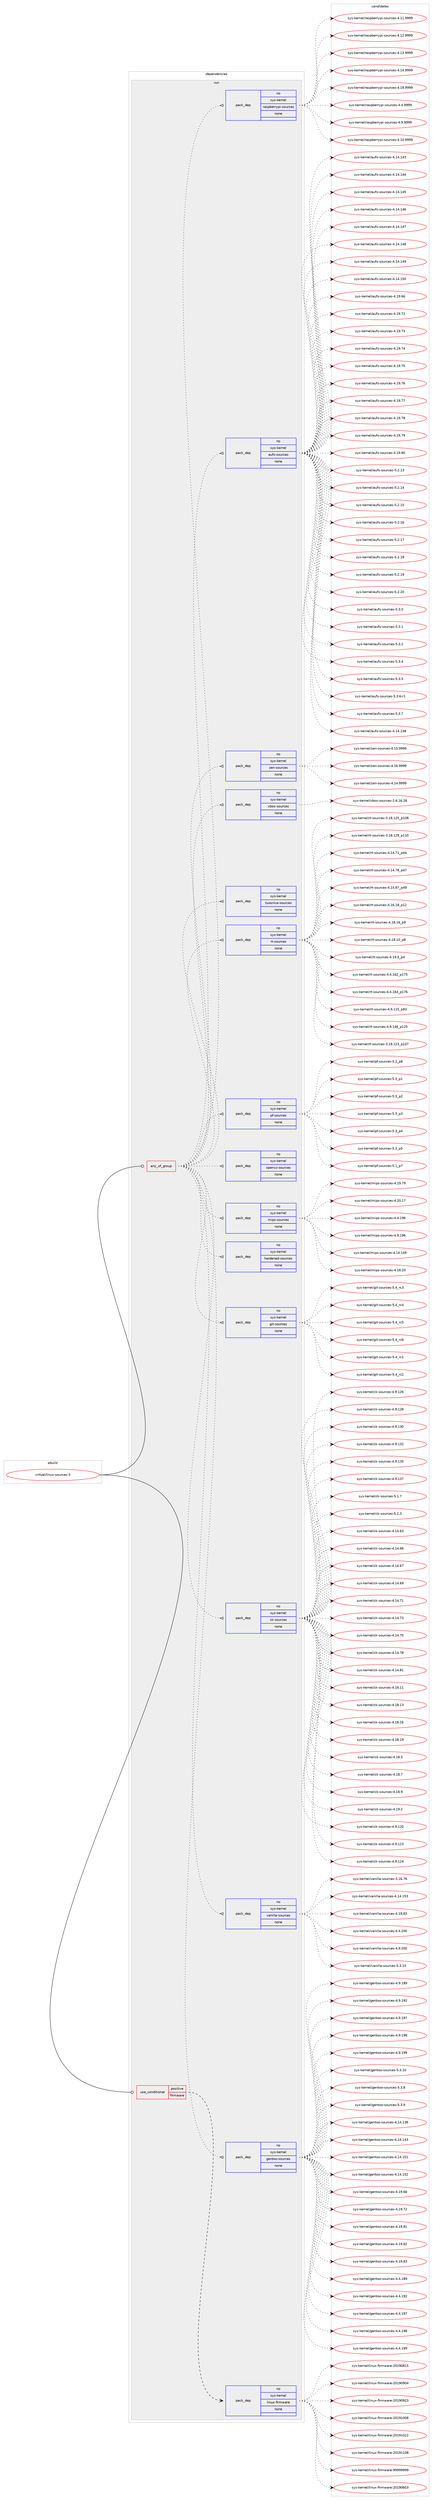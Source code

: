 digraph prolog {

# *************
# Graph options
# *************

newrank=true;
concentrate=true;
compound=true;
graph [rankdir=LR,fontname=Helvetica,fontsize=10,ranksep=1.5];#, ranksep=2.5, nodesep=0.2];
edge  [arrowhead=vee];
node  [fontname=Helvetica,fontsize=10];

# **********
# The ebuild
# **********

subgraph cluster_leftcol {
color=gray;
rank=same;
label=<<i>ebuild</i>>;
id [label="virtual/linux-sources-3", color=red, width=4, href="../virtual/linux-sources-3.svg"];
}

# ****************
# The dependencies
# ****************

subgraph cluster_midcol {
color=gray;
label=<<i>dependencies</i>>;
subgraph cluster_compile {
fillcolor="#eeeeee";
style=filled;
label=<<i>compile</i>>;
}
subgraph cluster_compileandrun {
fillcolor="#eeeeee";
style=filled;
label=<<i>compile and run</i>>;
}
subgraph cluster_run {
fillcolor="#eeeeee";
style=filled;
label=<<i>run</i>>;
subgraph any15357 {
dependency900478 [label=<<TABLE BORDER="0" CELLBORDER="1" CELLSPACING="0" CELLPADDING="4"><TR><TD CELLPADDING="10">any_of_group</TD></TR></TABLE>>, shape=none, color=red];subgraph pack668191 {
dependency900479 [label=<<TABLE BORDER="0" CELLBORDER="1" CELLSPACING="0" CELLPADDING="4" WIDTH="220"><TR><TD ROWSPAN="6" CELLPADDING="30">pack_dep</TD></TR><TR><TD WIDTH="110">no</TD></TR><TR><TD>sys-kernel</TD></TR><TR><TD>gentoo-sources</TD></TR><TR><TD>none</TD></TR><TR><TD></TD></TR></TABLE>>, shape=none, color=blue];
}
dependency900478:e -> dependency900479:w [weight=20,style="dotted",arrowhead="oinv"];
subgraph pack668192 {
dependency900480 [label=<<TABLE BORDER="0" CELLBORDER="1" CELLSPACING="0" CELLPADDING="4" WIDTH="220"><TR><TD ROWSPAN="6" CELLPADDING="30">pack_dep</TD></TR><TR><TD WIDTH="110">no</TD></TR><TR><TD>sys-kernel</TD></TR><TR><TD>vanilla-sources</TD></TR><TR><TD>none</TD></TR><TR><TD></TD></TR></TABLE>>, shape=none, color=blue];
}
dependency900478:e -> dependency900480:w [weight=20,style="dotted",arrowhead="oinv"];
subgraph pack668193 {
dependency900481 [label=<<TABLE BORDER="0" CELLBORDER="1" CELLSPACING="0" CELLPADDING="4" WIDTH="220"><TR><TD ROWSPAN="6" CELLPADDING="30">pack_dep</TD></TR><TR><TD WIDTH="110">no</TD></TR><TR><TD>sys-kernel</TD></TR><TR><TD>ck-sources</TD></TR><TR><TD>none</TD></TR><TR><TD></TD></TR></TABLE>>, shape=none, color=blue];
}
dependency900478:e -> dependency900481:w [weight=20,style="dotted",arrowhead="oinv"];
subgraph pack668194 {
dependency900482 [label=<<TABLE BORDER="0" CELLBORDER="1" CELLSPACING="0" CELLPADDING="4" WIDTH="220"><TR><TD ROWSPAN="6" CELLPADDING="30">pack_dep</TD></TR><TR><TD WIDTH="110">no</TD></TR><TR><TD>sys-kernel</TD></TR><TR><TD>git-sources</TD></TR><TR><TD>none</TD></TR><TR><TD></TD></TR></TABLE>>, shape=none, color=blue];
}
dependency900478:e -> dependency900482:w [weight=20,style="dotted",arrowhead="oinv"];
subgraph pack668195 {
dependency900483 [label=<<TABLE BORDER="0" CELLBORDER="1" CELLSPACING="0" CELLPADDING="4" WIDTH="220"><TR><TD ROWSPAN="6" CELLPADDING="30">pack_dep</TD></TR><TR><TD WIDTH="110">no</TD></TR><TR><TD>sys-kernel</TD></TR><TR><TD>hardened-sources</TD></TR><TR><TD>none</TD></TR><TR><TD></TD></TR></TABLE>>, shape=none, color=blue];
}
dependency900478:e -> dependency900483:w [weight=20,style="dotted",arrowhead="oinv"];
subgraph pack668196 {
dependency900484 [label=<<TABLE BORDER="0" CELLBORDER="1" CELLSPACING="0" CELLPADDING="4" WIDTH="220"><TR><TD ROWSPAN="6" CELLPADDING="30">pack_dep</TD></TR><TR><TD WIDTH="110">no</TD></TR><TR><TD>sys-kernel</TD></TR><TR><TD>mips-sources</TD></TR><TR><TD>none</TD></TR><TR><TD></TD></TR></TABLE>>, shape=none, color=blue];
}
dependency900478:e -> dependency900484:w [weight=20,style="dotted",arrowhead="oinv"];
subgraph pack668197 {
dependency900485 [label=<<TABLE BORDER="0" CELLBORDER="1" CELLSPACING="0" CELLPADDING="4" WIDTH="220"><TR><TD ROWSPAN="6" CELLPADDING="30">pack_dep</TD></TR><TR><TD WIDTH="110">no</TD></TR><TR><TD>sys-kernel</TD></TR><TR><TD>openvz-sources</TD></TR><TR><TD>none</TD></TR><TR><TD></TD></TR></TABLE>>, shape=none, color=blue];
}
dependency900478:e -> dependency900485:w [weight=20,style="dotted",arrowhead="oinv"];
subgraph pack668198 {
dependency900486 [label=<<TABLE BORDER="0" CELLBORDER="1" CELLSPACING="0" CELLPADDING="4" WIDTH="220"><TR><TD ROWSPAN="6" CELLPADDING="30">pack_dep</TD></TR><TR><TD WIDTH="110">no</TD></TR><TR><TD>sys-kernel</TD></TR><TR><TD>pf-sources</TD></TR><TR><TD>none</TD></TR><TR><TD></TD></TR></TABLE>>, shape=none, color=blue];
}
dependency900478:e -> dependency900486:w [weight=20,style="dotted",arrowhead="oinv"];
subgraph pack668199 {
dependency900487 [label=<<TABLE BORDER="0" CELLBORDER="1" CELLSPACING="0" CELLPADDING="4" WIDTH="220"><TR><TD ROWSPAN="6" CELLPADDING="30">pack_dep</TD></TR><TR><TD WIDTH="110">no</TD></TR><TR><TD>sys-kernel</TD></TR><TR><TD>rt-sources</TD></TR><TR><TD>none</TD></TR><TR><TD></TD></TR></TABLE>>, shape=none, color=blue];
}
dependency900478:e -> dependency900487:w [weight=20,style="dotted",arrowhead="oinv"];
subgraph pack668200 {
dependency900488 [label=<<TABLE BORDER="0" CELLBORDER="1" CELLSPACING="0" CELLPADDING="4" WIDTH="220"><TR><TD ROWSPAN="6" CELLPADDING="30">pack_dep</TD></TR><TR><TD WIDTH="110">no</TD></TR><TR><TD>sys-kernel</TD></TR><TR><TD>tuxonice-sources</TD></TR><TR><TD>none</TD></TR><TR><TD></TD></TR></TABLE>>, shape=none, color=blue];
}
dependency900478:e -> dependency900488:w [weight=20,style="dotted",arrowhead="oinv"];
subgraph pack668201 {
dependency900489 [label=<<TABLE BORDER="0" CELLBORDER="1" CELLSPACING="0" CELLPADDING="4" WIDTH="220"><TR><TD ROWSPAN="6" CELLPADDING="30">pack_dep</TD></TR><TR><TD WIDTH="110">no</TD></TR><TR><TD>sys-kernel</TD></TR><TR><TD>xbox-sources</TD></TR><TR><TD>none</TD></TR><TR><TD></TD></TR></TABLE>>, shape=none, color=blue];
}
dependency900478:e -> dependency900489:w [weight=20,style="dotted",arrowhead="oinv"];
subgraph pack668202 {
dependency900490 [label=<<TABLE BORDER="0" CELLBORDER="1" CELLSPACING="0" CELLPADDING="4" WIDTH="220"><TR><TD ROWSPAN="6" CELLPADDING="30">pack_dep</TD></TR><TR><TD WIDTH="110">no</TD></TR><TR><TD>sys-kernel</TD></TR><TR><TD>zen-sources</TD></TR><TR><TD>none</TD></TR><TR><TD></TD></TR></TABLE>>, shape=none, color=blue];
}
dependency900478:e -> dependency900490:w [weight=20,style="dotted",arrowhead="oinv"];
subgraph pack668203 {
dependency900491 [label=<<TABLE BORDER="0" CELLBORDER="1" CELLSPACING="0" CELLPADDING="4" WIDTH="220"><TR><TD ROWSPAN="6" CELLPADDING="30">pack_dep</TD></TR><TR><TD WIDTH="110">no</TD></TR><TR><TD>sys-kernel</TD></TR><TR><TD>aufs-sources</TD></TR><TR><TD>none</TD></TR><TR><TD></TD></TR></TABLE>>, shape=none, color=blue];
}
dependency900478:e -> dependency900491:w [weight=20,style="dotted",arrowhead="oinv"];
subgraph pack668204 {
dependency900492 [label=<<TABLE BORDER="0" CELLBORDER="1" CELLSPACING="0" CELLPADDING="4" WIDTH="220"><TR><TD ROWSPAN="6" CELLPADDING="30">pack_dep</TD></TR><TR><TD WIDTH="110">no</TD></TR><TR><TD>sys-kernel</TD></TR><TR><TD>raspberrypi-sources</TD></TR><TR><TD>none</TD></TR><TR><TD></TD></TR></TABLE>>, shape=none, color=blue];
}
dependency900478:e -> dependency900492:w [weight=20,style="dotted",arrowhead="oinv"];
}
id:e -> dependency900478:w [weight=20,style="solid",arrowhead="odot"];
subgraph cond216366 {
dependency900493 [label=<<TABLE BORDER="0" CELLBORDER="1" CELLSPACING="0" CELLPADDING="4"><TR><TD ROWSPAN="3" CELLPADDING="10">use_conditional</TD></TR><TR><TD>positive</TD></TR><TR><TD>firmware</TD></TR></TABLE>>, shape=none, color=red];
subgraph pack668205 {
dependency900494 [label=<<TABLE BORDER="0" CELLBORDER="1" CELLSPACING="0" CELLPADDING="4" WIDTH="220"><TR><TD ROWSPAN="6" CELLPADDING="30">pack_dep</TD></TR><TR><TD WIDTH="110">no</TD></TR><TR><TD>sys-kernel</TD></TR><TR><TD>linux-firmware</TD></TR><TR><TD>none</TD></TR><TR><TD></TD></TR></TABLE>>, shape=none, color=blue];
}
dependency900493:e -> dependency900494:w [weight=20,style="dashed",arrowhead="vee"];
}
id:e -> dependency900493:w [weight=20,style="solid",arrowhead="odot"];
}
}

# **************
# The candidates
# **************

subgraph cluster_choices {
rank=same;
color=gray;
label=<<i>candidates</i>>;

subgraph choice668191 {
color=black;
nodesep=1;
choice11512111545107101114110101108471031011101161111114511511111711499101115455246495246495156 [label="sys-kernel/gentoo-sources-4.14.138", color=red, width=4,href="../sys-kernel/gentoo-sources-4.14.138.svg"];
choice11512111545107101114110101108471031011101161111114511511111711499101115455246495246495251 [label="sys-kernel/gentoo-sources-4.14.143", color=red, width=4,href="../sys-kernel/gentoo-sources-4.14.143.svg"];
choice11512111545107101114110101108471031011101161111114511511111711499101115455246495246495349 [label="sys-kernel/gentoo-sources-4.14.151", color=red, width=4,href="../sys-kernel/gentoo-sources-4.14.151.svg"];
choice11512111545107101114110101108471031011101161111114511511111711499101115455246495246495350 [label="sys-kernel/gentoo-sources-4.14.152", color=red, width=4,href="../sys-kernel/gentoo-sources-4.14.152.svg"];
choice115121115451071011141101011084710310111011611111145115111117114991011154552464957465454 [label="sys-kernel/gentoo-sources-4.19.66", color=red, width=4,href="../sys-kernel/gentoo-sources-4.19.66.svg"];
choice115121115451071011141101011084710310111011611111145115111117114991011154552464957465550 [label="sys-kernel/gentoo-sources-4.19.72", color=red, width=4,href="../sys-kernel/gentoo-sources-4.19.72.svg"];
choice115121115451071011141101011084710310111011611111145115111117114991011154552464957465649 [label="sys-kernel/gentoo-sources-4.19.81", color=red, width=4,href="../sys-kernel/gentoo-sources-4.19.81.svg"];
choice115121115451071011141101011084710310111011611111145115111117114991011154552464957465650 [label="sys-kernel/gentoo-sources-4.19.82", color=red, width=4,href="../sys-kernel/gentoo-sources-4.19.82.svg"];
choice115121115451071011141101011084710310111011611111145115111117114991011154552464957465651 [label="sys-kernel/gentoo-sources-4.19.83", color=red, width=4,href="../sys-kernel/gentoo-sources-4.19.83.svg"];
choice115121115451071011141101011084710310111011611111145115111117114991011154552465246495657 [label="sys-kernel/gentoo-sources-4.4.189", color=red, width=4,href="../sys-kernel/gentoo-sources-4.4.189.svg"];
choice115121115451071011141101011084710310111011611111145115111117114991011154552465246495750 [label="sys-kernel/gentoo-sources-4.4.192", color=red, width=4,href="../sys-kernel/gentoo-sources-4.4.192.svg"];
choice115121115451071011141101011084710310111011611111145115111117114991011154552465246495755 [label="sys-kernel/gentoo-sources-4.4.197", color=red, width=4,href="../sys-kernel/gentoo-sources-4.4.197.svg"];
choice115121115451071011141101011084710310111011611111145115111117114991011154552465246495756 [label="sys-kernel/gentoo-sources-4.4.198", color=red, width=4,href="../sys-kernel/gentoo-sources-4.4.198.svg"];
choice115121115451071011141101011084710310111011611111145115111117114991011154552465246495757 [label="sys-kernel/gentoo-sources-4.4.199", color=red, width=4,href="../sys-kernel/gentoo-sources-4.4.199.svg"];
choice115121115451071011141101011084710310111011611111145115111117114991011154552465746495657 [label="sys-kernel/gentoo-sources-4.9.189", color=red, width=4,href="../sys-kernel/gentoo-sources-4.9.189.svg"];
choice115121115451071011141101011084710310111011611111145115111117114991011154552465746495750 [label="sys-kernel/gentoo-sources-4.9.192", color=red, width=4,href="../sys-kernel/gentoo-sources-4.9.192.svg"];
choice115121115451071011141101011084710310111011611111145115111117114991011154552465746495755 [label="sys-kernel/gentoo-sources-4.9.197", color=red, width=4,href="../sys-kernel/gentoo-sources-4.9.197.svg"];
choice115121115451071011141101011084710310111011611111145115111117114991011154552465746495756 [label="sys-kernel/gentoo-sources-4.9.198", color=red, width=4,href="../sys-kernel/gentoo-sources-4.9.198.svg"];
choice115121115451071011141101011084710310111011611111145115111117114991011154552465746495757 [label="sys-kernel/gentoo-sources-4.9.199", color=red, width=4,href="../sys-kernel/gentoo-sources-4.9.199.svg"];
choice1151211154510710111411010110847103101110116111111451151111171149910111545534651464948 [label="sys-kernel/gentoo-sources-5.3.10", color=red, width=4,href="../sys-kernel/gentoo-sources-5.3.10.svg"];
choice11512111545107101114110101108471031011101161111114511511111711499101115455346514656 [label="sys-kernel/gentoo-sources-5.3.8", color=red, width=4,href="../sys-kernel/gentoo-sources-5.3.8.svg"];
choice11512111545107101114110101108471031011101161111114511511111711499101115455346514657 [label="sys-kernel/gentoo-sources-5.3.9", color=red, width=4,href="../sys-kernel/gentoo-sources-5.3.9.svg"];
dependency900479:e -> choice11512111545107101114110101108471031011101161111114511511111711499101115455246495246495156:w [style=dotted,weight="100"];
dependency900479:e -> choice11512111545107101114110101108471031011101161111114511511111711499101115455246495246495251:w [style=dotted,weight="100"];
dependency900479:e -> choice11512111545107101114110101108471031011101161111114511511111711499101115455246495246495349:w [style=dotted,weight="100"];
dependency900479:e -> choice11512111545107101114110101108471031011101161111114511511111711499101115455246495246495350:w [style=dotted,weight="100"];
dependency900479:e -> choice115121115451071011141101011084710310111011611111145115111117114991011154552464957465454:w [style=dotted,weight="100"];
dependency900479:e -> choice115121115451071011141101011084710310111011611111145115111117114991011154552464957465550:w [style=dotted,weight="100"];
dependency900479:e -> choice115121115451071011141101011084710310111011611111145115111117114991011154552464957465649:w [style=dotted,weight="100"];
dependency900479:e -> choice115121115451071011141101011084710310111011611111145115111117114991011154552464957465650:w [style=dotted,weight="100"];
dependency900479:e -> choice115121115451071011141101011084710310111011611111145115111117114991011154552464957465651:w [style=dotted,weight="100"];
dependency900479:e -> choice115121115451071011141101011084710310111011611111145115111117114991011154552465246495657:w [style=dotted,weight="100"];
dependency900479:e -> choice115121115451071011141101011084710310111011611111145115111117114991011154552465246495750:w [style=dotted,weight="100"];
dependency900479:e -> choice115121115451071011141101011084710310111011611111145115111117114991011154552465246495755:w [style=dotted,weight="100"];
dependency900479:e -> choice115121115451071011141101011084710310111011611111145115111117114991011154552465246495756:w [style=dotted,weight="100"];
dependency900479:e -> choice115121115451071011141101011084710310111011611111145115111117114991011154552465246495757:w [style=dotted,weight="100"];
dependency900479:e -> choice115121115451071011141101011084710310111011611111145115111117114991011154552465746495657:w [style=dotted,weight="100"];
dependency900479:e -> choice115121115451071011141101011084710310111011611111145115111117114991011154552465746495750:w [style=dotted,weight="100"];
dependency900479:e -> choice115121115451071011141101011084710310111011611111145115111117114991011154552465746495755:w [style=dotted,weight="100"];
dependency900479:e -> choice115121115451071011141101011084710310111011611111145115111117114991011154552465746495756:w [style=dotted,weight="100"];
dependency900479:e -> choice115121115451071011141101011084710310111011611111145115111117114991011154552465746495757:w [style=dotted,weight="100"];
dependency900479:e -> choice1151211154510710111411010110847103101110116111111451151111171149910111545534651464948:w [style=dotted,weight="100"];
dependency900479:e -> choice11512111545107101114110101108471031011101161111114511511111711499101115455346514656:w [style=dotted,weight="100"];
dependency900479:e -> choice11512111545107101114110101108471031011101161111114511511111711499101115455346514657:w [style=dotted,weight="100"];
}
subgraph choice668192 {
color=black;
nodesep=1;
choice1151211154510710111411010110847118971101051081089745115111117114991011154551464954465554 [label="sys-kernel/vanilla-sources-3.16.76", color=red, width=4,href="../sys-kernel/vanilla-sources-3.16.76.svg"];
choice115121115451071011141101011084711897110105108108974511511111711499101115455246495246495351 [label="sys-kernel/vanilla-sources-4.14.153", color=red, width=4,href="../sys-kernel/vanilla-sources-4.14.153.svg"];
choice1151211154510710111411010110847118971101051081089745115111117114991011154552464957465651 [label="sys-kernel/vanilla-sources-4.19.83", color=red, width=4,href="../sys-kernel/vanilla-sources-4.19.83.svg"];
choice1151211154510710111411010110847118971101051081089745115111117114991011154552465246504848 [label="sys-kernel/vanilla-sources-4.4.200", color=red, width=4,href="../sys-kernel/vanilla-sources-4.4.200.svg"];
choice1151211154510710111411010110847118971101051081089745115111117114991011154552465746504848 [label="sys-kernel/vanilla-sources-4.9.200", color=red, width=4,href="../sys-kernel/vanilla-sources-4.9.200.svg"];
choice11512111545107101114110101108471189711010510810897451151111171149910111545534651464948 [label="sys-kernel/vanilla-sources-5.3.10", color=red, width=4,href="../sys-kernel/vanilla-sources-5.3.10.svg"];
dependency900480:e -> choice1151211154510710111411010110847118971101051081089745115111117114991011154551464954465554:w [style=dotted,weight="100"];
dependency900480:e -> choice115121115451071011141101011084711897110105108108974511511111711499101115455246495246495351:w [style=dotted,weight="100"];
dependency900480:e -> choice1151211154510710111411010110847118971101051081089745115111117114991011154552464957465651:w [style=dotted,weight="100"];
dependency900480:e -> choice1151211154510710111411010110847118971101051081089745115111117114991011154552465246504848:w [style=dotted,weight="100"];
dependency900480:e -> choice1151211154510710111411010110847118971101051081089745115111117114991011154552465746504848:w [style=dotted,weight="100"];
dependency900480:e -> choice11512111545107101114110101108471189711010510810897451151111171149910111545534651464948:w [style=dotted,weight="100"];
}
subgraph choice668193 {
color=black;
nodesep=1;
choice11512111545107101114110101108479910745115111117114991011154552464952465451 [label="sys-kernel/ck-sources-4.14.63", color=red, width=4,href="../sys-kernel/ck-sources-4.14.63.svg"];
choice11512111545107101114110101108479910745115111117114991011154552464952465454 [label="sys-kernel/ck-sources-4.14.66", color=red, width=4,href="../sys-kernel/ck-sources-4.14.66.svg"];
choice11512111545107101114110101108479910745115111117114991011154552464952465455 [label="sys-kernel/ck-sources-4.14.67", color=red, width=4,href="../sys-kernel/ck-sources-4.14.67.svg"];
choice11512111545107101114110101108479910745115111117114991011154552464952465457 [label="sys-kernel/ck-sources-4.14.69", color=red, width=4,href="../sys-kernel/ck-sources-4.14.69.svg"];
choice11512111545107101114110101108479910745115111117114991011154552464952465549 [label="sys-kernel/ck-sources-4.14.71", color=red, width=4,href="../sys-kernel/ck-sources-4.14.71.svg"];
choice11512111545107101114110101108479910745115111117114991011154552464952465551 [label="sys-kernel/ck-sources-4.14.73", color=red, width=4,href="../sys-kernel/ck-sources-4.14.73.svg"];
choice11512111545107101114110101108479910745115111117114991011154552464952465553 [label="sys-kernel/ck-sources-4.14.75", color=red, width=4,href="../sys-kernel/ck-sources-4.14.75.svg"];
choice11512111545107101114110101108479910745115111117114991011154552464952465556 [label="sys-kernel/ck-sources-4.14.78", color=red, width=4,href="../sys-kernel/ck-sources-4.14.78.svg"];
choice11512111545107101114110101108479910745115111117114991011154552464952465649 [label="sys-kernel/ck-sources-4.14.81", color=red, width=4,href="../sys-kernel/ck-sources-4.14.81.svg"];
choice11512111545107101114110101108479910745115111117114991011154552464956464949 [label="sys-kernel/ck-sources-4.18.11", color=red, width=4,href="../sys-kernel/ck-sources-4.18.11.svg"];
choice11512111545107101114110101108479910745115111117114991011154552464956464951 [label="sys-kernel/ck-sources-4.18.13", color=red, width=4,href="../sys-kernel/ck-sources-4.18.13.svg"];
choice11512111545107101114110101108479910745115111117114991011154552464956464954 [label="sys-kernel/ck-sources-4.18.16", color=red, width=4,href="../sys-kernel/ck-sources-4.18.16.svg"];
choice11512111545107101114110101108479910745115111117114991011154552464956464957 [label="sys-kernel/ck-sources-4.18.19", color=red, width=4,href="../sys-kernel/ck-sources-4.18.19.svg"];
choice115121115451071011141101011084799107451151111171149910111545524649564653 [label="sys-kernel/ck-sources-4.18.5", color=red, width=4,href="../sys-kernel/ck-sources-4.18.5.svg"];
choice115121115451071011141101011084799107451151111171149910111545524649564655 [label="sys-kernel/ck-sources-4.18.7", color=red, width=4,href="../sys-kernel/ck-sources-4.18.7.svg"];
choice115121115451071011141101011084799107451151111171149910111545524649564657 [label="sys-kernel/ck-sources-4.18.9", color=red, width=4,href="../sys-kernel/ck-sources-4.18.9.svg"];
choice115121115451071011141101011084799107451151111171149910111545524649574650 [label="sys-kernel/ck-sources-4.19.2", color=red, width=4,href="../sys-kernel/ck-sources-4.19.2.svg"];
choice11512111545107101114110101108479910745115111117114991011154552465746495048 [label="sys-kernel/ck-sources-4.9.120", color=red, width=4,href="../sys-kernel/ck-sources-4.9.120.svg"];
choice11512111545107101114110101108479910745115111117114991011154552465746495051 [label="sys-kernel/ck-sources-4.9.123", color=red, width=4,href="../sys-kernel/ck-sources-4.9.123.svg"];
choice11512111545107101114110101108479910745115111117114991011154552465746495052 [label="sys-kernel/ck-sources-4.9.124", color=red, width=4,href="../sys-kernel/ck-sources-4.9.124.svg"];
choice11512111545107101114110101108479910745115111117114991011154552465746495054 [label="sys-kernel/ck-sources-4.9.126", color=red, width=4,href="../sys-kernel/ck-sources-4.9.126.svg"];
choice11512111545107101114110101108479910745115111117114991011154552465746495056 [label="sys-kernel/ck-sources-4.9.128", color=red, width=4,href="../sys-kernel/ck-sources-4.9.128.svg"];
choice11512111545107101114110101108479910745115111117114991011154552465746495148 [label="sys-kernel/ck-sources-4.9.130", color=red, width=4,href="../sys-kernel/ck-sources-4.9.130.svg"];
choice11512111545107101114110101108479910745115111117114991011154552465746495150 [label="sys-kernel/ck-sources-4.9.132", color=red, width=4,href="../sys-kernel/ck-sources-4.9.132.svg"];
choice11512111545107101114110101108479910745115111117114991011154552465746495153 [label="sys-kernel/ck-sources-4.9.135", color=red, width=4,href="../sys-kernel/ck-sources-4.9.135.svg"];
choice11512111545107101114110101108479910745115111117114991011154552465746495155 [label="sys-kernel/ck-sources-4.9.137", color=red, width=4,href="../sys-kernel/ck-sources-4.9.137.svg"];
choice1151211154510710111411010110847991074511511111711499101115455346494655 [label="sys-kernel/ck-sources-5.1.7", color=red, width=4,href="../sys-kernel/ck-sources-5.1.7.svg"];
choice1151211154510710111411010110847991074511511111711499101115455346504651 [label="sys-kernel/ck-sources-5.2.3", color=red, width=4,href="../sys-kernel/ck-sources-5.2.3.svg"];
dependency900481:e -> choice11512111545107101114110101108479910745115111117114991011154552464952465451:w [style=dotted,weight="100"];
dependency900481:e -> choice11512111545107101114110101108479910745115111117114991011154552464952465454:w [style=dotted,weight="100"];
dependency900481:e -> choice11512111545107101114110101108479910745115111117114991011154552464952465455:w [style=dotted,weight="100"];
dependency900481:e -> choice11512111545107101114110101108479910745115111117114991011154552464952465457:w [style=dotted,weight="100"];
dependency900481:e -> choice11512111545107101114110101108479910745115111117114991011154552464952465549:w [style=dotted,weight="100"];
dependency900481:e -> choice11512111545107101114110101108479910745115111117114991011154552464952465551:w [style=dotted,weight="100"];
dependency900481:e -> choice11512111545107101114110101108479910745115111117114991011154552464952465553:w [style=dotted,weight="100"];
dependency900481:e -> choice11512111545107101114110101108479910745115111117114991011154552464952465556:w [style=dotted,weight="100"];
dependency900481:e -> choice11512111545107101114110101108479910745115111117114991011154552464952465649:w [style=dotted,weight="100"];
dependency900481:e -> choice11512111545107101114110101108479910745115111117114991011154552464956464949:w [style=dotted,weight="100"];
dependency900481:e -> choice11512111545107101114110101108479910745115111117114991011154552464956464951:w [style=dotted,weight="100"];
dependency900481:e -> choice11512111545107101114110101108479910745115111117114991011154552464956464954:w [style=dotted,weight="100"];
dependency900481:e -> choice11512111545107101114110101108479910745115111117114991011154552464956464957:w [style=dotted,weight="100"];
dependency900481:e -> choice115121115451071011141101011084799107451151111171149910111545524649564653:w [style=dotted,weight="100"];
dependency900481:e -> choice115121115451071011141101011084799107451151111171149910111545524649564655:w [style=dotted,weight="100"];
dependency900481:e -> choice115121115451071011141101011084799107451151111171149910111545524649564657:w [style=dotted,weight="100"];
dependency900481:e -> choice115121115451071011141101011084799107451151111171149910111545524649574650:w [style=dotted,weight="100"];
dependency900481:e -> choice11512111545107101114110101108479910745115111117114991011154552465746495048:w [style=dotted,weight="100"];
dependency900481:e -> choice11512111545107101114110101108479910745115111117114991011154552465746495051:w [style=dotted,weight="100"];
dependency900481:e -> choice11512111545107101114110101108479910745115111117114991011154552465746495052:w [style=dotted,weight="100"];
dependency900481:e -> choice11512111545107101114110101108479910745115111117114991011154552465746495054:w [style=dotted,weight="100"];
dependency900481:e -> choice11512111545107101114110101108479910745115111117114991011154552465746495056:w [style=dotted,weight="100"];
dependency900481:e -> choice11512111545107101114110101108479910745115111117114991011154552465746495148:w [style=dotted,weight="100"];
dependency900481:e -> choice11512111545107101114110101108479910745115111117114991011154552465746495150:w [style=dotted,weight="100"];
dependency900481:e -> choice11512111545107101114110101108479910745115111117114991011154552465746495153:w [style=dotted,weight="100"];
dependency900481:e -> choice11512111545107101114110101108479910745115111117114991011154552465746495155:w [style=dotted,weight="100"];
dependency900481:e -> choice1151211154510710111411010110847991074511511111711499101115455346494655:w [style=dotted,weight="100"];
dependency900481:e -> choice1151211154510710111411010110847991074511511111711499101115455346504651:w [style=dotted,weight="100"];
}
subgraph choice668194 {
color=black;
nodesep=1;
choice1151211154510710111411010110847103105116451151111171149910111545534652951149949 [label="sys-kernel/git-sources-5.4_rc1", color=red, width=4,href="../sys-kernel/git-sources-5.4_rc1.svg"];
choice1151211154510710111411010110847103105116451151111171149910111545534652951149950 [label="sys-kernel/git-sources-5.4_rc2", color=red, width=4,href="../sys-kernel/git-sources-5.4_rc2.svg"];
choice1151211154510710111411010110847103105116451151111171149910111545534652951149951 [label="sys-kernel/git-sources-5.4_rc3", color=red, width=4,href="../sys-kernel/git-sources-5.4_rc3.svg"];
choice1151211154510710111411010110847103105116451151111171149910111545534652951149952 [label="sys-kernel/git-sources-5.4_rc4", color=red, width=4,href="../sys-kernel/git-sources-5.4_rc4.svg"];
choice1151211154510710111411010110847103105116451151111171149910111545534652951149953 [label="sys-kernel/git-sources-5.4_rc5", color=red, width=4,href="../sys-kernel/git-sources-5.4_rc5.svg"];
choice1151211154510710111411010110847103105116451151111171149910111545534652951149954 [label="sys-kernel/git-sources-5.4_rc6", color=red, width=4,href="../sys-kernel/git-sources-5.4_rc6.svg"];
dependency900482:e -> choice1151211154510710111411010110847103105116451151111171149910111545534652951149949:w [style=dotted,weight="100"];
dependency900482:e -> choice1151211154510710111411010110847103105116451151111171149910111545534652951149950:w [style=dotted,weight="100"];
dependency900482:e -> choice1151211154510710111411010110847103105116451151111171149910111545534652951149951:w [style=dotted,weight="100"];
dependency900482:e -> choice1151211154510710111411010110847103105116451151111171149910111545534652951149952:w [style=dotted,weight="100"];
dependency900482:e -> choice1151211154510710111411010110847103105116451151111171149910111545534652951149953:w [style=dotted,weight="100"];
dependency900482:e -> choice1151211154510710111411010110847103105116451151111171149910111545534652951149954:w [style=dotted,weight="100"];
}
subgraph choice668195 {
color=black;
nodesep=1;
}
subgraph choice668196 {
color=black;
nodesep=1;
choice11512111545107101114110101108471091051121154511511111711499101115455246495246495257 [label="sys-kernel/mips-sources-4.14.149", color=red, width=4,href="../sys-kernel/mips-sources-4.14.149.svg"];
choice115121115451071011141101011084710910511211545115111117114991011154552464956465048 [label="sys-kernel/mips-sources-4.18.20", color=red, width=4,href="../sys-kernel/mips-sources-4.18.20.svg"];
choice115121115451071011141101011084710910511211545115111117114991011154552464957465557 [label="sys-kernel/mips-sources-4.19.79", color=red, width=4,href="../sys-kernel/mips-sources-4.19.79.svg"];
choice115121115451071011141101011084710910511211545115111117114991011154552465048464955 [label="sys-kernel/mips-sources-4.20.17", color=red, width=4,href="../sys-kernel/mips-sources-4.20.17.svg"];
choice115121115451071011141101011084710910511211545115111117114991011154552465246495754 [label="sys-kernel/mips-sources-4.4.196", color=red, width=4,href="../sys-kernel/mips-sources-4.4.196.svg"];
choice115121115451071011141101011084710910511211545115111117114991011154552465746495754 [label="sys-kernel/mips-sources-4.9.196", color=red, width=4,href="../sys-kernel/mips-sources-4.9.196.svg"];
dependency900484:e -> choice11512111545107101114110101108471091051121154511511111711499101115455246495246495257:w [style=dotted,weight="100"];
dependency900484:e -> choice115121115451071011141101011084710910511211545115111117114991011154552464956465048:w [style=dotted,weight="100"];
dependency900484:e -> choice115121115451071011141101011084710910511211545115111117114991011154552464957465557:w [style=dotted,weight="100"];
dependency900484:e -> choice115121115451071011141101011084710910511211545115111117114991011154552465048464955:w [style=dotted,weight="100"];
dependency900484:e -> choice115121115451071011141101011084710910511211545115111117114991011154552465246495754:w [style=dotted,weight="100"];
dependency900484:e -> choice115121115451071011141101011084710910511211545115111117114991011154552465746495754:w [style=dotted,weight="100"];
}
subgraph choice668197 {
color=black;
nodesep=1;
}
subgraph choice668198 {
color=black;
nodesep=1;
choice11512111545107101114110101108471121024511511111711499101115455346499511255 [label="sys-kernel/pf-sources-5.1_p7", color=red, width=4,href="../sys-kernel/pf-sources-5.1_p7.svg"];
choice11512111545107101114110101108471121024511511111711499101115455346509511256 [label="sys-kernel/pf-sources-5.2_p8", color=red, width=4,href="../sys-kernel/pf-sources-5.2_p8.svg"];
choice11512111545107101114110101108471121024511511111711499101115455346519511249 [label="sys-kernel/pf-sources-5.3_p1", color=red, width=4,href="../sys-kernel/pf-sources-5.3_p1.svg"];
choice11512111545107101114110101108471121024511511111711499101115455346519511250 [label="sys-kernel/pf-sources-5.3_p2", color=red, width=4,href="../sys-kernel/pf-sources-5.3_p2.svg"];
choice11512111545107101114110101108471121024511511111711499101115455346519511251 [label="sys-kernel/pf-sources-5.3_p3", color=red, width=4,href="../sys-kernel/pf-sources-5.3_p3.svg"];
choice11512111545107101114110101108471121024511511111711499101115455346519511252 [label="sys-kernel/pf-sources-5.3_p4", color=red, width=4,href="../sys-kernel/pf-sources-5.3_p4.svg"];
choice11512111545107101114110101108471121024511511111711499101115455346519511253 [label="sys-kernel/pf-sources-5.3_p5", color=red, width=4,href="../sys-kernel/pf-sources-5.3_p5.svg"];
dependency900486:e -> choice11512111545107101114110101108471121024511511111711499101115455346499511255:w [style=dotted,weight="100"];
dependency900486:e -> choice11512111545107101114110101108471121024511511111711499101115455346509511256:w [style=dotted,weight="100"];
dependency900486:e -> choice11512111545107101114110101108471121024511511111711499101115455346519511249:w [style=dotted,weight="100"];
dependency900486:e -> choice11512111545107101114110101108471121024511511111711499101115455346519511250:w [style=dotted,weight="100"];
dependency900486:e -> choice11512111545107101114110101108471121024511511111711499101115455346519511251:w [style=dotted,weight="100"];
dependency900486:e -> choice11512111545107101114110101108471121024511511111711499101115455346519511252:w [style=dotted,weight="100"];
dependency900486:e -> choice11512111545107101114110101108471121024511511111711499101115455346519511253:w [style=dotted,weight="100"];
}
subgraph choice668199 {
color=black;
nodesep=1;
choice1151211154510710111411010110847114116451151111171149910111545514649564649505195112494855 [label="sys-kernel/rt-sources-3.18.123_p107", color=red, width=4,href="../sys-kernel/rt-sources-3.18.123_p107.svg"];
choice1151211154510710111411010110847114116451151111171149910111545514649564649505395112494856 [label="sys-kernel/rt-sources-3.18.125_p108", color=red, width=4,href="../sys-kernel/rt-sources-3.18.125_p108.svg"];
choice1151211154510710111411010110847114116451151111171149910111545514649564649505795112494948 [label="sys-kernel/rt-sources-3.18.129_p110", color=red, width=4,href="../sys-kernel/rt-sources-3.18.129_p110.svg"];
choice115121115451071011141101011084711411645115111117114991011154552464952465549951125252 [label="sys-kernel/rt-sources-4.14.71_p44", color=red, width=4,href="../sys-kernel/rt-sources-4.14.71_p44.svg"];
choice115121115451071011141101011084711411645115111117114991011154552464952465556951125255 [label="sys-kernel/rt-sources-4.14.78_p47", color=red, width=4,href="../sys-kernel/rt-sources-4.14.78_p47.svg"];
choice115121115451071011141101011084711411645115111117114991011154552464952465655951125257 [label="sys-kernel/rt-sources-4.14.87_p49", color=red, width=4,href="../sys-kernel/rt-sources-4.14.87_p49.svg"];
choice115121115451071011141101011084711411645115111117114991011154552464954464956951124950 [label="sys-kernel/rt-sources-4.16.18_p12", color=red, width=4,href="../sys-kernel/rt-sources-4.16.18_p12.svg"];
choice1151211154510710111411010110847114116451151111171149910111545524649564649549511257 [label="sys-kernel/rt-sources-4.18.16_p9", color=red, width=4,href="../sys-kernel/rt-sources-4.18.16_p9.svg"];
choice1151211154510710111411010110847114116451151111171149910111545524649574649489511256 [label="sys-kernel/rt-sources-4.19.10_p8", color=red, width=4,href="../sys-kernel/rt-sources-4.19.10_p8.svg"];
choice11512111545107101114110101108471141164511511111711499101115455246495746539511252 [label="sys-kernel/rt-sources-4.19.5_p4", color=red, width=4,href="../sys-kernel/rt-sources-4.19.5_p4.svg"];
choice11512111545107101114110101108471141164511511111711499101115455246524649545095112495553 [label="sys-kernel/rt-sources-4.4.162_p175", color=red, width=4,href="../sys-kernel/rt-sources-4.4.162_p175.svg"];
choice11512111545107101114110101108471141164511511111711499101115455246524649545295112495554 [label="sys-kernel/rt-sources-4.4.164_p176", color=red, width=4,href="../sys-kernel/rt-sources-4.4.164_p176.svg"];
choice115121115451071011141101011084711411645115111117114991011154552465746494953951125751 [label="sys-kernel/rt-sources-4.9.115_p93", color=red, width=4,href="../sys-kernel/rt-sources-4.9.115_p93.svg"];
choice11512111545107101114110101108471141164511511111711499101115455246574649525495112495053 [label="sys-kernel/rt-sources-4.9.146_p125", color=red, width=4,href="../sys-kernel/rt-sources-4.9.146_p125.svg"];
dependency900487:e -> choice1151211154510710111411010110847114116451151111171149910111545514649564649505195112494855:w [style=dotted,weight="100"];
dependency900487:e -> choice1151211154510710111411010110847114116451151111171149910111545514649564649505395112494856:w [style=dotted,weight="100"];
dependency900487:e -> choice1151211154510710111411010110847114116451151111171149910111545514649564649505795112494948:w [style=dotted,weight="100"];
dependency900487:e -> choice115121115451071011141101011084711411645115111117114991011154552464952465549951125252:w [style=dotted,weight="100"];
dependency900487:e -> choice115121115451071011141101011084711411645115111117114991011154552464952465556951125255:w [style=dotted,weight="100"];
dependency900487:e -> choice115121115451071011141101011084711411645115111117114991011154552464952465655951125257:w [style=dotted,weight="100"];
dependency900487:e -> choice115121115451071011141101011084711411645115111117114991011154552464954464956951124950:w [style=dotted,weight="100"];
dependency900487:e -> choice1151211154510710111411010110847114116451151111171149910111545524649564649549511257:w [style=dotted,weight="100"];
dependency900487:e -> choice1151211154510710111411010110847114116451151111171149910111545524649574649489511256:w [style=dotted,weight="100"];
dependency900487:e -> choice11512111545107101114110101108471141164511511111711499101115455246495746539511252:w [style=dotted,weight="100"];
dependency900487:e -> choice11512111545107101114110101108471141164511511111711499101115455246524649545095112495553:w [style=dotted,weight="100"];
dependency900487:e -> choice11512111545107101114110101108471141164511511111711499101115455246524649545295112495554:w [style=dotted,weight="100"];
dependency900487:e -> choice115121115451071011141101011084711411645115111117114991011154552465746494953951125751:w [style=dotted,weight="100"];
dependency900487:e -> choice11512111545107101114110101108471141164511511111711499101115455246574649525495112495053:w [style=dotted,weight="100"];
}
subgraph choice668200 {
color=black;
nodesep=1;
}
subgraph choice668201 {
color=black;
nodesep=1;
choice115121115451071011141101011084712098111120451151111171149910111545504654464954465054 [label="sys-kernel/xbox-sources-2.6.16.26", color=red, width=4,href="../sys-kernel/xbox-sources-2.6.16.26.svg"];
dependency900489:e -> choice115121115451071011141101011084712098111120451151111171149910111545504654464954465054:w [style=dotted,weight="100"];
}
subgraph choice668202 {
color=black;
nodesep=1;
choice1151211154510710111411010110847122101110451151111171149910111545524649524657575757 [label="sys-kernel/zen-sources-4.14.9999", color=red, width=4,href="../sys-kernel/zen-sources-4.14.9999.svg"];
choice1151211154510710111411010110847122101110451151111171149910111545524649534657575757 [label="sys-kernel/zen-sources-4.15.9999", color=red, width=4,href="../sys-kernel/zen-sources-4.15.9999.svg"];
choice1151211154510710111411010110847122101110451151111171149910111545524649544657575757 [label="sys-kernel/zen-sources-4.16.9999", color=red, width=4,href="../sys-kernel/zen-sources-4.16.9999.svg"];
dependency900490:e -> choice1151211154510710111411010110847122101110451151111171149910111545524649524657575757:w [style=dotted,weight="100"];
dependency900490:e -> choice1151211154510710111411010110847122101110451151111171149910111545524649534657575757:w [style=dotted,weight="100"];
dependency900490:e -> choice1151211154510710111411010110847122101110451151111171149910111545524649544657575757:w [style=dotted,weight="100"];
}
subgraph choice668203 {
color=black;
nodesep=1;
choice1151211154510710111411010110847971171021154511511111711499101115455246495246495156 [label="sys-kernel/aufs-sources-4.14.138", color=red, width=4,href="../sys-kernel/aufs-sources-4.14.138.svg"];
choice1151211154510710111411010110847971171021154511511111711499101115455246495246495251 [label="sys-kernel/aufs-sources-4.14.143", color=red, width=4,href="../sys-kernel/aufs-sources-4.14.143.svg"];
choice1151211154510710111411010110847971171021154511511111711499101115455246495246495252 [label="sys-kernel/aufs-sources-4.14.144", color=red, width=4,href="../sys-kernel/aufs-sources-4.14.144.svg"];
choice1151211154510710111411010110847971171021154511511111711499101115455246495246495253 [label="sys-kernel/aufs-sources-4.14.145", color=red, width=4,href="../sys-kernel/aufs-sources-4.14.145.svg"];
choice1151211154510710111411010110847971171021154511511111711499101115455246495246495254 [label="sys-kernel/aufs-sources-4.14.146", color=red, width=4,href="../sys-kernel/aufs-sources-4.14.146.svg"];
choice1151211154510710111411010110847971171021154511511111711499101115455246495246495255 [label="sys-kernel/aufs-sources-4.14.147", color=red, width=4,href="../sys-kernel/aufs-sources-4.14.147.svg"];
choice1151211154510710111411010110847971171021154511511111711499101115455246495246495256 [label="sys-kernel/aufs-sources-4.14.148", color=red, width=4,href="../sys-kernel/aufs-sources-4.14.148.svg"];
choice1151211154510710111411010110847971171021154511511111711499101115455246495246495257 [label="sys-kernel/aufs-sources-4.14.149", color=red, width=4,href="../sys-kernel/aufs-sources-4.14.149.svg"];
choice1151211154510710111411010110847971171021154511511111711499101115455246495246495348 [label="sys-kernel/aufs-sources-4.14.150", color=red, width=4,href="../sys-kernel/aufs-sources-4.14.150.svg"];
choice11512111545107101114110101108479711710211545115111117114991011154552464957465454 [label="sys-kernel/aufs-sources-4.19.66", color=red, width=4,href="../sys-kernel/aufs-sources-4.19.66.svg"];
choice11512111545107101114110101108479711710211545115111117114991011154552464957465550 [label="sys-kernel/aufs-sources-4.19.72", color=red, width=4,href="../sys-kernel/aufs-sources-4.19.72.svg"];
choice11512111545107101114110101108479711710211545115111117114991011154552464957465551 [label="sys-kernel/aufs-sources-4.19.73", color=red, width=4,href="../sys-kernel/aufs-sources-4.19.73.svg"];
choice11512111545107101114110101108479711710211545115111117114991011154552464957465552 [label="sys-kernel/aufs-sources-4.19.74", color=red, width=4,href="../sys-kernel/aufs-sources-4.19.74.svg"];
choice11512111545107101114110101108479711710211545115111117114991011154552464957465553 [label="sys-kernel/aufs-sources-4.19.75", color=red, width=4,href="../sys-kernel/aufs-sources-4.19.75.svg"];
choice11512111545107101114110101108479711710211545115111117114991011154552464957465554 [label="sys-kernel/aufs-sources-4.19.76", color=red, width=4,href="../sys-kernel/aufs-sources-4.19.76.svg"];
choice11512111545107101114110101108479711710211545115111117114991011154552464957465555 [label="sys-kernel/aufs-sources-4.19.77", color=red, width=4,href="../sys-kernel/aufs-sources-4.19.77.svg"];
choice11512111545107101114110101108479711710211545115111117114991011154552464957465556 [label="sys-kernel/aufs-sources-4.19.78", color=red, width=4,href="../sys-kernel/aufs-sources-4.19.78.svg"];
choice11512111545107101114110101108479711710211545115111117114991011154552464957465557 [label="sys-kernel/aufs-sources-4.19.79", color=red, width=4,href="../sys-kernel/aufs-sources-4.19.79.svg"];
choice11512111545107101114110101108479711710211545115111117114991011154552464957465648 [label="sys-kernel/aufs-sources-4.19.80", color=red, width=4,href="../sys-kernel/aufs-sources-4.19.80.svg"];
choice115121115451071011141101011084797117102115451151111171149910111545534650464951 [label="sys-kernel/aufs-sources-5.2.13", color=red, width=4,href="../sys-kernel/aufs-sources-5.2.13.svg"];
choice115121115451071011141101011084797117102115451151111171149910111545534650464952 [label="sys-kernel/aufs-sources-5.2.14", color=red, width=4,href="../sys-kernel/aufs-sources-5.2.14.svg"];
choice115121115451071011141101011084797117102115451151111171149910111545534650464953 [label="sys-kernel/aufs-sources-5.2.15", color=red, width=4,href="../sys-kernel/aufs-sources-5.2.15.svg"];
choice115121115451071011141101011084797117102115451151111171149910111545534650464954 [label="sys-kernel/aufs-sources-5.2.16", color=red, width=4,href="../sys-kernel/aufs-sources-5.2.16.svg"];
choice115121115451071011141101011084797117102115451151111171149910111545534650464955 [label="sys-kernel/aufs-sources-5.2.17", color=red, width=4,href="../sys-kernel/aufs-sources-5.2.17.svg"];
choice115121115451071011141101011084797117102115451151111171149910111545534650464956 [label="sys-kernel/aufs-sources-5.2.18", color=red, width=4,href="../sys-kernel/aufs-sources-5.2.18.svg"];
choice115121115451071011141101011084797117102115451151111171149910111545534650464957 [label="sys-kernel/aufs-sources-5.2.19", color=red, width=4,href="../sys-kernel/aufs-sources-5.2.19.svg"];
choice115121115451071011141101011084797117102115451151111171149910111545534650465048 [label="sys-kernel/aufs-sources-5.2.20", color=red, width=4,href="../sys-kernel/aufs-sources-5.2.20.svg"];
choice1151211154510710111411010110847971171021154511511111711499101115455346514648 [label="sys-kernel/aufs-sources-5.3.0", color=red, width=4,href="../sys-kernel/aufs-sources-5.3.0.svg"];
choice1151211154510710111411010110847971171021154511511111711499101115455346514649 [label="sys-kernel/aufs-sources-5.3.1", color=red, width=4,href="../sys-kernel/aufs-sources-5.3.1.svg"];
choice1151211154510710111411010110847971171021154511511111711499101115455346514650 [label="sys-kernel/aufs-sources-5.3.2", color=red, width=4,href="../sys-kernel/aufs-sources-5.3.2.svg"];
choice1151211154510710111411010110847971171021154511511111711499101115455346514652 [label="sys-kernel/aufs-sources-5.3.4", color=red, width=4,href="../sys-kernel/aufs-sources-5.3.4.svg"];
choice1151211154510710111411010110847971171021154511511111711499101115455346514653 [label="sys-kernel/aufs-sources-5.3.5", color=red, width=4,href="../sys-kernel/aufs-sources-5.3.5.svg"];
choice11512111545107101114110101108479711710211545115111117114991011154553465146544511449 [label="sys-kernel/aufs-sources-5.3.6-r1", color=red, width=4,href="../sys-kernel/aufs-sources-5.3.6-r1.svg"];
choice1151211154510710111411010110847971171021154511511111711499101115455346514655 [label="sys-kernel/aufs-sources-5.3.7", color=red, width=4,href="../sys-kernel/aufs-sources-5.3.7.svg"];
dependency900491:e -> choice1151211154510710111411010110847971171021154511511111711499101115455246495246495156:w [style=dotted,weight="100"];
dependency900491:e -> choice1151211154510710111411010110847971171021154511511111711499101115455246495246495251:w [style=dotted,weight="100"];
dependency900491:e -> choice1151211154510710111411010110847971171021154511511111711499101115455246495246495252:w [style=dotted,weight="100"];
dependency900491:e -> choice1151211154510710111411010110847971171021154511511111711499101115455246495246495253:w [style=dotted,weight="100"];
dependency900491:e -> choice1151211154510710111411010110847971171021154511511111711499101115455246495246495254:w [style=dotted,weight="100"];
dependency900491:e -> choice1151211154510710111411010110847971171021154511511111711499101115455246495246495255:w [style=dotted,weight="100"];
dependency900491:e -> choice1151211154510710111411010110847971171021154511511111711499101115455246495246495256:w [style=dotted,weight="100"];
dependency900491:e -> choice1151211154510710111411010110847971171021154511511111711499101115455246495246495257:w [style=dotted,weight="100"];
dependency900491:e -> choice1151211154510710111411010110847971171021154511511111711499101115455246495246495348:w [style=dotted,weight="100"];
dependency900491:e -> choice11512111545107101114110101108479711710211545115111117114991011154552464957465454:w [style=dotted,weight="100"];
dependency900491:e -> choice11512111545107101114110101108479711710211545115111117114991011154552464957465550:w [style=dotted,weight="100"];
dependency900491:e -> choice11512111545107101114110101108479711710211545115111117114991011154552464957465551:w [style=dotted,weight="100"];
dependency900491:e -> choice11512111545107101114110101108479711710211545115111117114991011154552464957465552:w [style=dotted,weight="100"];
dependency900491:e -> choice11512111545107101114110101108479711710211545115111117114991011154552464957465553:w [style=dotted,weight="100"];
dependency900491:e -> choice11512111545107101114110101108479711710211545115111117114991011154552464957465554:w [style=dotted,weight="100"];
dependency900491:e -> choice11512111545107101114110101108479711710211545115111117114991011154552464957465555:w [style=dotted,weight="100"];
dependency900491:e -> choice11512111545107101114110101108479711710211545115111117114991011154552464957465556:w [style=dotted,weight="100"];
dependency900491:e -> choice11512111545107101114110101108479711710211545115111117114991011154552464957465557:w [style=dotted,weight="100"];
dependency900491:e -> choice11512111545107101114110101108479711710211545115111117114991011154552464957465648:w [style=dotted,weight="100"];
dependency900491:e -> choice115121115451071011141101011084797117102115451151111171149910111545534650464951:w [style=dotted,weight="100"];
dependency900491:e -> choice115121115451071011141101011084797117102115451151111171149910111545534650464952:w [style=dotted,weight="100"];
dependency900491:e -> choice115121115451071011141101011084797117102115451151111171149910111545534650464953:w [style=dotted,weight="100"];
dependency900491:e -> choice115121115451071011141101011084797117102115451151111171149910111545534650464954:w [style=dotted,weight="100"];
dependency900491:e -> choice115121115451071011141101011084797117102115451151111171149910111545534650464955:w [style=dotted,weight="100"];
dependency900491:e -> choice115121115451071011141101011084797117102115451151111171149910111545534650464956:w [style=dotted,weight="100"];
dependency900491:e -> choice115121115451071011141101011084797117102115451151111171149910111545534650464957:w [style=dotted,weight="100"];
dependency900491:e -> choice115121115451071011141101011084797117102115451151111171149910111545534650465048:w [style=dotted,weight="100"];
dependency900491:e -> choice1151211154510710111411010110847971171021154511511111711499101115455346514648:w [style=dotted,weight="100"];
dependency900491:e -> choice1151211154510710111411010110847971171021154511511111711499101115455346514649:w [style=dotted,weight="100"];
dependency900491:e -> choice1151211154510710111411010110847971171021154511511111711499101115455346514650:w [style=dotted,weight="100"];
dependency900491:e -> choice1151211154510710111411010110847971171021154511511111711499101115455346514652:w [style=dotted,weight="100"];
dependency900491:e -> choice1151211154510710111411010110847971171021154511511111711499101115455346514653:w [style=dotted,weight="100"];
dependency900491:e -> choice11512111545107101114110101108479711710211545115111117114991011154553465146544511449:w [style=dotted,weight="100"];
dependency900491:e -> choice1151211154510710111411010110847971171021154511511111711499101115455346514655:w [style=dotted,weight="100"];
}
subgraph choice668204 {
color=black;
nodesep=1;
choice11512111545107101114110101108471149711511298101114114121112105451151111171149910111545524649484657575757 [label="sys-kernel/raspberrypi-sources-4.10.9999", color=red, width=4,href="../sys-kernel/raspberrypi-sources-4.10.9999.svg"];
choice11512111545107101114110101108471149711511298101114114121112105451151111171149910111545524649494657575757 [label="sys-kernel/raspberrypi-sources-4.11.9999", color=red, width=4,href="../sys-kernel/raspberrypi-sources-4.11.9999.svg"];
choice11512111545107101114110101108471149711511298101114114121112105451151111171149910111545524649504657575757 [label="sys-kernel/raspberrypi-sources-4.12.9999", color=red, width=4,href="../sys-kernel/raspberrypi-sources-4.12.9999.svg"];
choice11512111545107101114110101108471149711511298101114114121112105451151111171149910111545524649514657575757 [label="sys-kernel/raspberrypi-sources-4.13.9999", color=red, width=4,href="../sys-kernel/raspberrypi-sources-4.13.9999.svg"];
choice11512111545107101114110101108471149711511298101114114121112105451151111171149910111545524649524657575757 [label="sys-kernel/raspberrypi-sources-4.14.9999", color=red, width=4,href="../sys-kernel/raspberrypi-sources-4.14.9999.svg"];
choice11512111545107101114110101108471149711511298101114114121112105451151111171149910111545524649574657575757 [label="sys-kernel/raspberrypi-sources-4.19.9999", color=red, width=4,href="../sys-kernel/raspberrypi-sources-4.19.9999.svg"];
choice115121115451071011141101011084711497115112981011141141211121054511511111711499101115455246524657575757 [label="sys-kernel/raspberrypi-sources-4.4.9999", color=red, width=4,href="../sys-kernel/raspberrypi-sources-4.4.9999.svg"];
choice115121115451071011141101011084711497115112981011141141211121054511511111711499101115455246574657575757 [label="sys-kernel/raspberrypi-sources-4.9.9999", color=red, width=4,href="../sys-kernel/raspberrypi-sources-4.9.9999.svg"];
dependency900492:e -> choice11512111545107101114110101108471149711511298101114114121112105451151111171149910111545524649484657575757:w [style=dotted,weight="100"];
dependency900492:e -> choice11512111545107101114110101108471149711511298101114114121112105451151111171149910111545524649494657575757:w [style=dotted,weight="100"];
dependency900492:e -> choice11512111545107101114110101108471149711511298101114114121112105451151111171149910111545524649504657575757:w [style=dotted,weight="100"];
dependency900492:e -> choice11512111545107101114110101108471149711511298101114114121112105451151111171149910111545524649514657575757:w [style=dotted,weight="100"];
dependency900492:e -> choice11512111545107101114110101108471149711511298101114114121112105451151111171149910111545524649524657575757:w [style=dotted,weight="100"];
dependency900492:e -> choice11512111545107101114110101108471149711511298101114114121112105451151111171149910111545524649574657575757:w [style=dotted,weight="100"];
dependency900492:e -> choice115121115451071011141101011084711497115112981011141141211121054511511111711499101115455246524657575757:w [style=dotted,weight="100"];
dependency900492:e -> choice115121115451071011141101011084711497115112981011141141211121054511511111711499101115455246574657575757:w [style=dotted,weight="100"];
}
subgraph choice668205 {
color=black;
nodesep=1;
choice11512111545107101114110101108471081051101171204510210511410911997114101455048495748544851 [label="sys-kernel/linux-firmware-20190603", color=red, width=4,href="../sys-kernel/linux-firmware-20190603.svg"];
choice11512111545107101114110101108471081051101171204510210511410911997114101455048495748564953 [label="sys-kernel/linux-firmware-20190815", color=red, width=4,href="../sys-kernel/linux-firmware-20190815.svg"];
choice11512111545107101114110101108471081051101171204510210511410911997114101455048495748574852 [label="sys-kernel/linux-firmware-20190904", color=red, width=4,href="../sys-kernel/linux-firmware-20190904.svg"];
choice11512111545107101114110101108471081051101171204510210511410911997114101455048495748575051 [label="sys-kernel/linux-firmware-20190923", color=red, width=4,href="../sys-kernel/linux-firmware-20190923.svg"];
choice11512111545107101114110101108471081051101171204510210511410911997114101455048495749484856 [label="sys-kernel/linux-firmware-20191008", color=red, width=4,href="../sys-kernel/linux-firmware-20191008.svg"];
choice11512111545107101114110101108471081051101171204510210511410911997114101455048495749485050 [label="sys-kernel/linux-firmware-20191022", color=red, width=4,href="../sys-kernel/linux-firmware-20191022.svg"];
choice11512111545107101114110101108471081051101171204510210511410911997114101455048495749494856 [label="sys-kernel/linux-firmware-20191108", color=red, width=4,href="../sys-kernel/linux-firmware-20191108.svg"];
choice11512111545107101114110101108471081051101171204510210511410911997114101455757575757575757 [label="sys-kernel/linux-firmware-99999999", color=red, width=4,href="../sys-kernel/linux-firmware-99999999.svg"];
dependency900494:e -> choice11512111545107101114110101108471081051101171204510210511410911997114101455048495748544851:w [style=dotted,weight="100"];
dependency900494:e -> choice11512111545107101114110101108471081051101171204510210511410911997114101455048495748564953:w [style=dotted,weight="100"];
dependency900494:e -> choice11512111545107101114110101108471081051101171204510210511410911997114101455048495748574852:w [style=dotted,weight="100"];
dependency900494:e -> choice11512111545107101114110101108471081051101171204510210511410911997114101455048495748575051:w [style=dotted,weight="100"];
dependency900494:e -> choice11512111545107101114110101108471081051101171204510210511410911997114101455048495749484856:w [style=dotted,weight="100"];
dependency900494:e -> choice11512111545107101114110101108471081051101171204510210511410911997114101455048495749485050:w [style=dotted,weight="100"];
dependency900494:e -> choice11512111545107101114110101108471081051101171204510210511410911997114101455048495749494856:w [style=dotted,weight="100"];
dependency900494:e -> choice11512111545107101114110101108471081051101171204510210511410911997114101455757575757575757:w [style=dotted,weight="100"];
}
}

}
